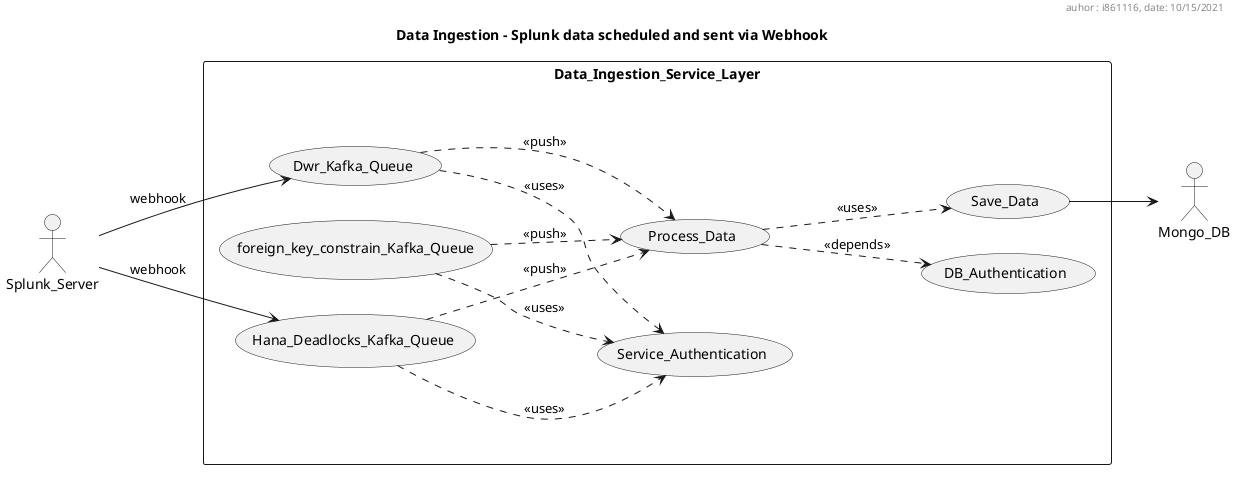@startuml
header
    auhor : i861116, date: 10/15/2021
endheader

title Data Ingestion - Splunk data scheduled and sent via Webhook
footer

endfooter

actor Splunk_Server as splunk
actor Mongo_DB as db

rectangle  Data_Ingestion_Service_Layer {
    usecase Dwr_Kafka_Queue as dwr_queue
    usecase foreign_key_constrain_Kafka_Queue as fkc_queue
    usecase DB_Authentication   as db_auth
    usecase Service_Authentication as svc_auth
    usecase Save_Data  as sav
    usecase Hana_Deadlocks_Kafka_Queue as deadlock_Queue
    usecase Process_Data as data_validation

}
left to right direction
splunk --> deadlock_Queue : webhook
splunk --> dwr_queue : webhook
deadlock_Queue ..> svc_auth : <<uses>>
fkc_queue ..> svc_auth : <<uses>>
dwr_queue ..> svc_auth : <<uses>>

deadlock_Queue ..> data_validation : <<push>>
fkc_queue ..> data_validation : <<push>>
dwr_queue ..> data_validation : <<push>>
data_validation ..> sav : <<uses>>
data_validation ..> db_auth : <<depends>>
sav --> db
@enduml
